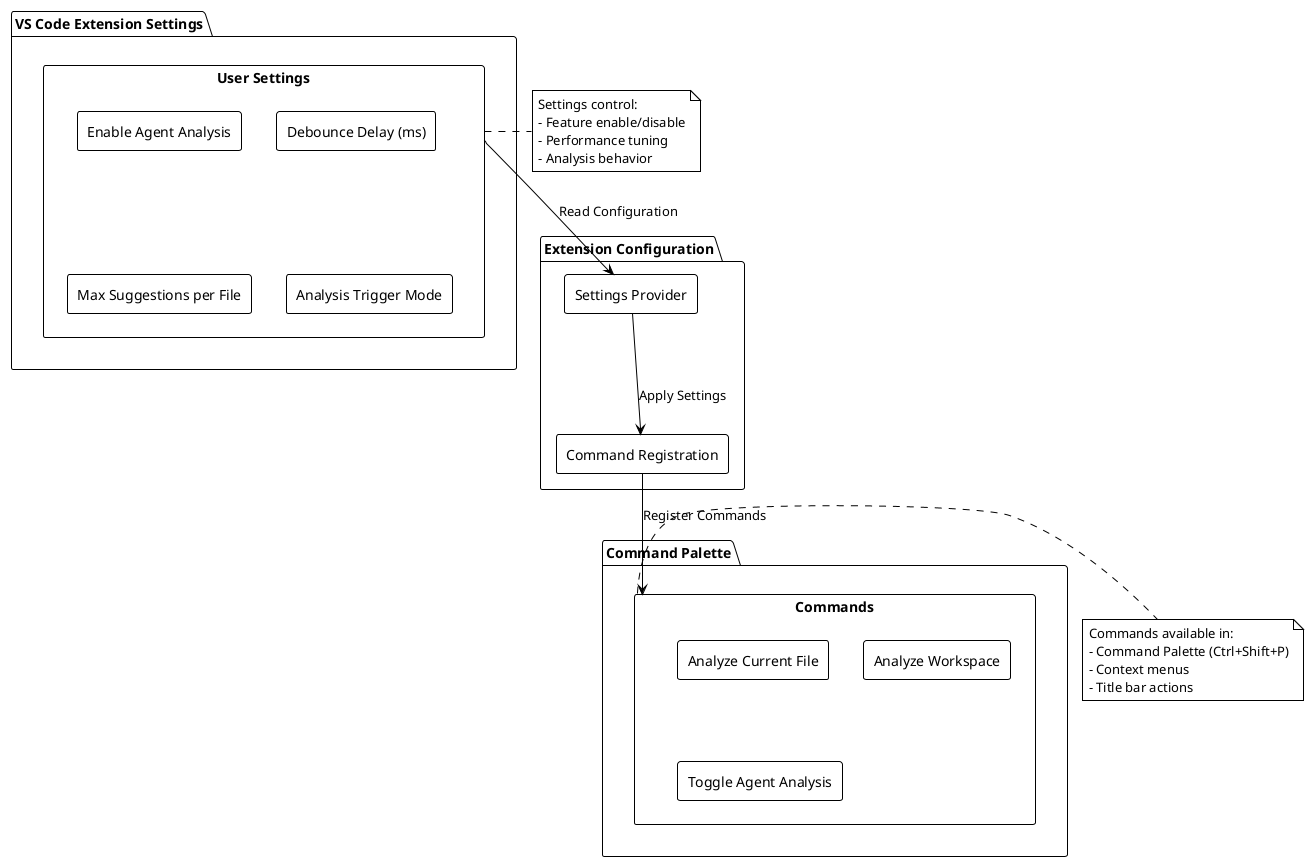 @startuml extension_settings_command
!theme plain
skinparam backgroundColor white
skinparam componentStyle rectangle

package "VS Code Extension Settings" {
    component "User Settings" as settings {
        [Enable Agent Analysis]
        [Debounce Delay (ms)]
        [Max Suggestions per File]
        [Analysis Trigger Mode]
    }
}

package "Command Palette" {
    component "Commands" as commands {
        [Analyze Current File]
        [Analyze Workspace]
        [Toggle Agent Analysis]
    }
}

package "Extension Configuration" {
    component "Settings Provider" as provider
    component "Command Registration" as registration
}

settings --> provider : "Read Configuration"
provider --> registration : "Apply Settings"
registration --> commands : "Register Commands"

note right of settings
  Settings control:
  - Feature enable/disable
  - Performance tuning
  - Analysis behavior
end note

note right of commands
  Commands available in:
  - Command Palette (Ctrl+Shift+P)
  - Context menus
  - Title bar actions
end note

@enduml
